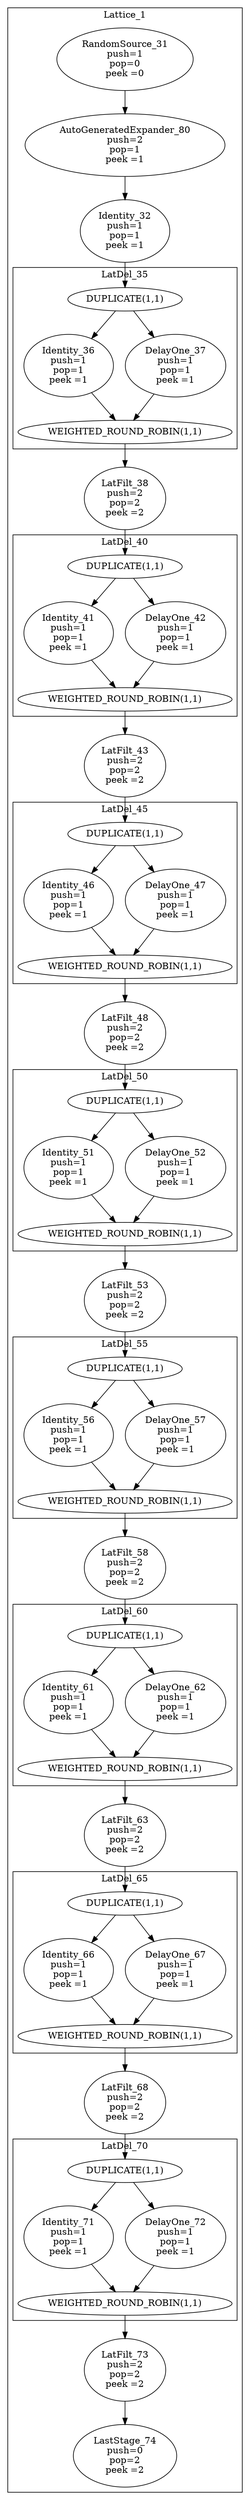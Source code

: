 digraph streamit {
subgraph cluster_node1 {
 label="Lattice_1";
node2 [ label="RandomSource_31\npush=1\npop=0\npeek =0" ]
node3 [ label="AutoGeneratedExpander_80\npush=2\npop=1\npeek =1" ]
node2 -> node3
node4 [ label="Identity_32\npush=1\npop=1\npeek =1" ]
node3 -> node4
subgraph cluster_node5 {
 label="LatDel_35";
node6 [ label="DUPLICATE(1,1)" ]
node7 [ label="WEIGHTED_ROUND_ROBIN(1,1)" ]
node8 [ label="Identity_36\npush=1\npop=1\npeek =1" ]
node6 -> node8
node8 -> node7
node9 [ label="DelayOne_37\npush=1\npop=1\npeek =1" ]
node6 -> node9
node9 -> node7
}
node4 -> node6
node10 [ label="LatFilt_38\npush=2\npop=2\npeek =2" ]
node7 -> node10
subgraph cluster_node11 {
 label="LatDel_40";
node12 [ label="DUPLICATE(1,1)" ]
node13 [ label="WEIGHTED_ROUND_ROBIN(1,1)" ]
node14 [ label="Identity_41\npush=1\npop=1\npeek =1" ]
node12 -> node14
node14 -> node13
node15 [ label="DelayOne_42\npush=1\npop=1\npeek =1" ]
node12 -> node15
node15 -> node13
}
node10 -> node12
node16 [ label="LatFilt_43\npush=2\npop=2\npeek =2" ]
node13 -> node16
subgraph cluster_node17 {
 label="LatDel_45";
node18 [ label="DUPLICATE(1,1)" ]
node19 [ label="WEIGHTED_ROUND_ROBIN(1,1)" ]
node20 [ label="Identity_46\npush=1\npop=1\npeek =1" ]
node18 -> node20
node20 -> node19
node21 [ label="DelayOne_47\npush=1\npop=1\npeek =1" ]
node18 -> node21
node21 -> node19
}
node16 -> node18
node22 [ label="LatFilt_48\npush=2\npop=2\npeek =2" ]
node19 -> node22
subgraph cluster_node23 {
 label="LatDel_50";
node24 [ label="DUPLICATE(1,1)" ]
node25 [ label="WEIGHTED_ROUND_ROBIN(1,1)" ]
node26 [ label="Identity_51\npush=1\npop=1\npeek =1" ]
node24 -> node26
node26 -> node25
node27 [ label="DelayOne_52\npush=1\npop=1\npeek =1" ]
node24 -> node27
node27 -> node25
}
node22 -> node24
node28 [ label="LatFilt_53\npush=2\npop=2\npeek =2" ]
node25 -> node28
subgraph cluster_node29 {
 label="LatDel_55";
node30 [ label="DUPLICATE(1,1)" ]
node31 [ label="WEIGHTED_ROUND_ROBIN(1,1)" ]
node32 [ label="Identity_56\npush=1\npop=1\npeek =1" ]
node30 -> node32
node32 -> node31
node33 [ label="DelayOne_57\npush=1\npop=1\npeek =1" ]
node30 -> node33
node33 -> node31
}
node28 -> node30
node34 [ label="LatFilt_58\npush=2\npop=2\npeek =2" ]
node31 -> node34
subgraph cluster_node35 {
 label="LatDel_60";
node36 [ label="DUPLICATE(1,1)" ]
node37 [ label="WEIGHTED_ROUND_ROBIN(1,1)" ]
node38 [ label="Identity_61\npush=1\npop=1\npeek =1" ]
node36 -> node38
node38 -> node37
node39 [ label="DelayOne_62\npush=1\npop=1\npeek =1" ]
node36 -> node39
node39 -> node37
}
node34 -> node36
node40 [ label="LatFilt_63\npush=2\npop=2\npeek =2" ]
node37 -> node40
subgraph cluster_node41 {
 label="LatDel_65";
node42 [ label="DUPLICATE(1,1)" ]
node43 [ label="WEIGHTED_ROUND_ROBIN(1,1)" ]
node44 [ label="Identity_66\npush=1\npop=1\npeek =1" ]
node42 -> node44
node44 -> node43
node45 [ label="DelayOne_67\npush=1\npop=1\npeek =1" ]
node42 -> node45
node45 -> node43
}
node40 -> node42
node46 [ label="LatFilt_68\npush=2\npop=2\npeek =2" ]
node43 -> node46
subgraph cluster_node47 {
 label="LatDel_70";
node48 [ label="DUPLICATE(1,1)" ]
node49 [ label="WEIGHTED_ROUND_ROBIN(1,1)" ]
node50 [ label="Identity_71\npush=1\npop=1\npeek =1" ]
node48 -> node50
node50 -> node49
node51 [ label="DelayOne_72\npush=1\npop=1\npeek =1" ]
node48 -> node51
node51 -> node49
}
node46 -> node48
node52 [ label="LatFilt_73\npush=2\npop=2\npeek =2" ]
node49 -> node52
node53 [ label="LastStage_74\npush=0\npop=2\npeek =2" ]
node52 -> node53
}
}
